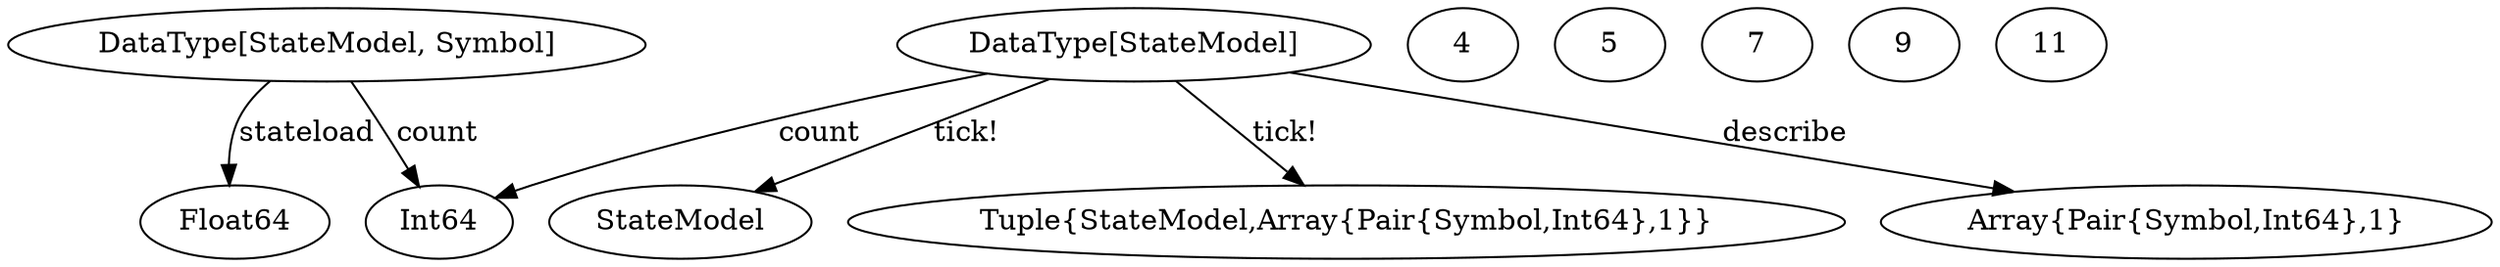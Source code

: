 digraph G {
1 [ label="DataType[StateModel, Symbol]",];
2 [ label="Int64",];
3 [ label="DataType[StateModel]",];
4
5
6 [ label="Float64",];
7
8 [ label="Array{Pair{Symbol,Int64},1}",];
9
10 [ label="StateModel",];
11
12 [ label="Tuple{StateModel,Array{Pair{Symbol,Int64},1}}",];
1 -> 2 [ label="count", ]
1 -> 6 [ label="stateload", ]
3 -> 2 [ label="count", ]
3 -> 8 [ label="describe", ]
3 -> 10 [ label="tick!", ]
3 -> 12 [ label="tick!", ]
}
